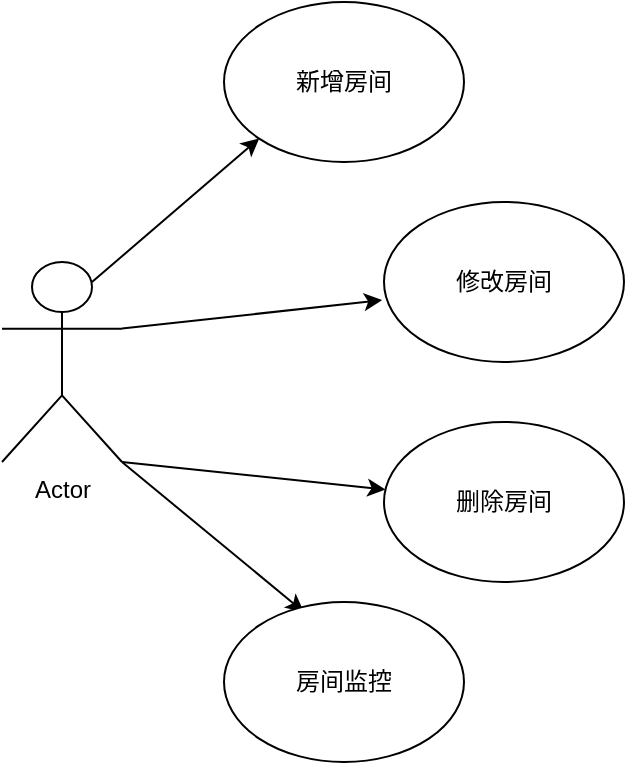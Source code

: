 <mxfile version="17.4.4" type="github">
  <diagram id="GYjsUdGKFCX6E71LOG4T" name="第 1 页">
    <mxGraphModel dx="1422" dy="698" grid="1" gridSize="10" guides="1" tooltips="1" connect="1" arrows="1" fold="1" page="1" pageScale="1" pageWidth="827" pageHeight="1169" math="0" shadow="0">
      <root>
        <mxCell id="0" />
        <mxCell id="1" parent="0" />
        <mxCell id="-EIhwpINamlwKlCdgpav-9" style="rounded=0;orthogonalLoop=1;jettySize=auto;html=1;exitX=0.75;exitY=0.1;exitDx=0;exitDy=0;exitPerimeter=0;entryX=0;entryY=1;entryDx=0;entryDy=0;" edge="1" parent="1" source="-EIhwpINamlwKlCdgpav-1" target="-EIhwpINamlwKlCdgpav-5">
          <mxGeometry relative="1" as="geometry" />
        </mxCell>
        <mxCell id="-EIhwpINamlwKlCdgpav-10" style="edgeStyle=none;rounded=0;orthogonalLoop=1;jettySize=auto;html=1;exitX=1;exitY=0.333;exitDx=0;exitDy=0;exitPerimeter=0;entryX=-0.008;entryY=0.613;entryDx=0;entryDy=0;entryPerimeter=0;" edge="1" parent="1" source="-EIhwpINamlwKlCdgpav-1" target="-EIhwpINamlwKlCdgpav-6">
          <mxGeometry relative="1" as="geometry" />
        </mxCell>
        <mxCell id="-EIhwpINamlwKlCdgpav-11" style="edgeStyle=none;rounded=0;orthogonalLoop=1;jettySize=auto;html=1;exitX=1;exitY=1;exitDx=0;exitDy=0;exitPerimeter=0;" edge="1" parent="1" source="-EIhwpINamlwKlCdgpav-1" target="-EIhwpINamlwKlCdgpav-7">
          <mxGeometry relative="1" as="geometry" />
        </mxCell>
        <mxCell id="-EIhwpINamlwKlCdgpav-12" style="edgeStyle=none;rounded=0;orthogonalLoop=1;jettySize=auto;html=1;exitX=1;exitY=1;exitDx=0;exitDy=0;exitPerimeter=0;entryX=0.333;entryY=0.063;entryDx=0;entryDy=0;entryPerimeter=0;" edge="1" parent="1" source="-EIhwpINamlwKlCdgpav-1" target="-EIhwpINamlwKlCdgpav-8">
          <mxGeometry relative="1" as="geometry" />
        </mxCell>
        <mxCell id="-EIhwpINamlwKlCdgpav-1" value="Actor" style="shape=umlActor;verticalLabelPosition=bottom;verticalAlign=top;html=1;outlineConnect=0;" vertex="1" parent="1">
          <mxGeometry x="189" y="310" width="60" height="100" as="geometry" />
        </mxCell>
        <mxCell id="-EIhwpINamlwKlCdgpav-5" value="新增房间" style="ellipse;whiteSpace=wrap;html=1;" vertex="1" parent="1">
          <mxGeometry x="300" y="180" width="120" height="80" as="geometry" />
        </mxCell>
        <mxCell id="-EIhwpINamlwKlCdgpav-6" value="修改房间" style="ellipse;whiteSpace=wrap;html=1;" vertex="1" parent="1">
          <mxGeometry x="380" y="280" width="120" height="80" as="geometry" />
        </mxCell>
        <mxCell id="-EIhwpINamlwKlCdgpav-7" value="删除房间" style="ellipse;whiteSpace=wrap;html=1;" vertex="1" parent="1">
          <mxGeometry x="380" y="390" width="120" height="80" as="geometry" />
        </mxCell>
        <mxCell id="-EIhwpINamlwKlCdgpav-8" value="房间监控" style="ellipse;whiteSpace=wrap;html=1;" vertex="1" parent="1">
          <mxGeometry x="300" y="480" width="120" height="80" as="geometry" />
        </mxCell>
      </root>
    </mxGraphModel>
  </diagram>
</mxfile>
